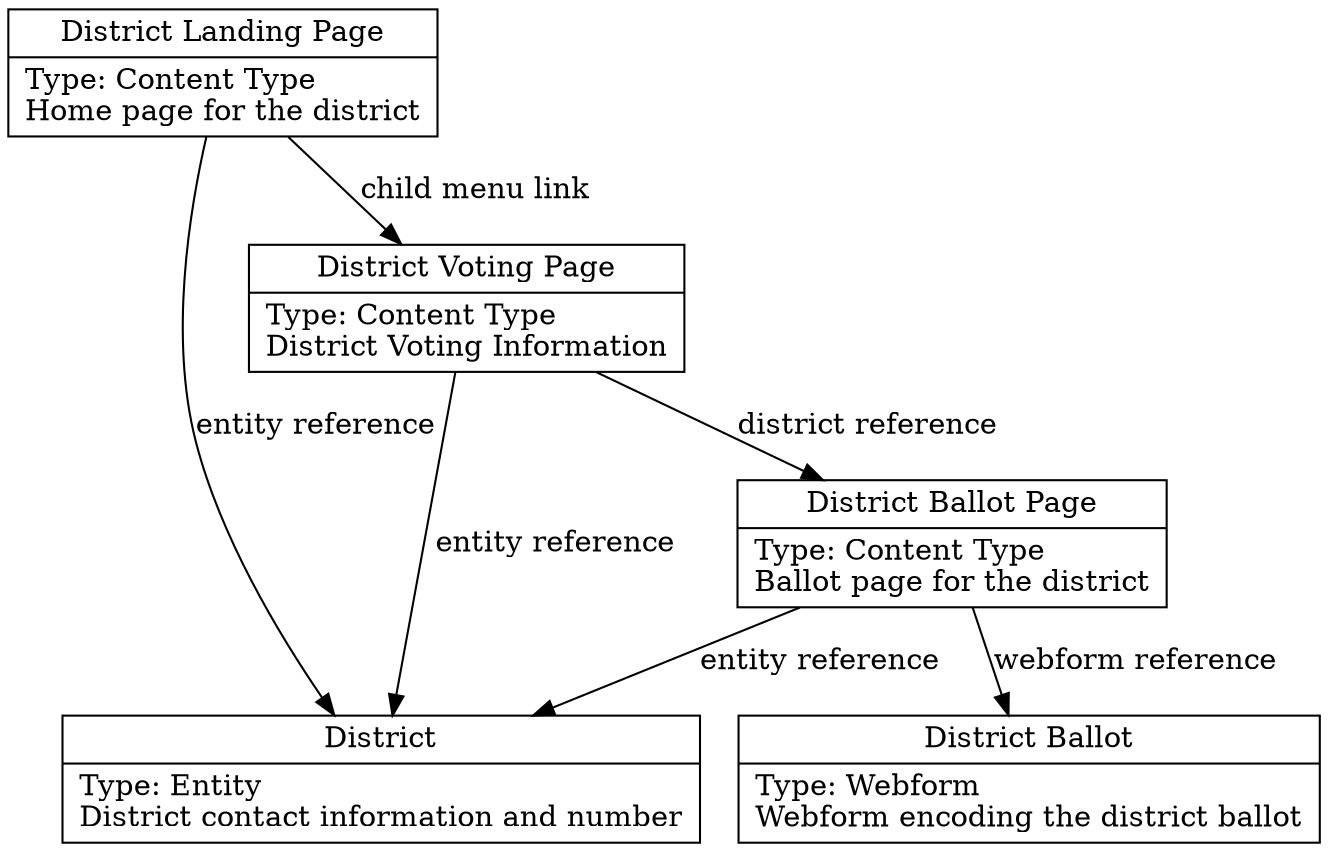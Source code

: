 // Uses Graphviz DOT
// `dot -Tpng diagram.dot > diagram.png`
digraph diagram {
	graph[overlap=false, splines=true]

	"District" [shape=record, label="{\District|
		Type: Entity\l\
		District contact information and number\l\
	}"]

	"District Landing Page" [shape=record, label="{\District Landing Page|
		Type: Content Type\l\
		Home page for the district\l\
	}"]

	"District Voting Page" [shape=record, label="{District Voting Page|\
		Type: Content Type\l\
		District Voting Information\l\
	}"]

	"District Ballot Page" [shape=record, label="{District Ballot Page|\
		Type: Content Type\l\
		Ballot page for the district\l\
	}"]

	"District Ballot" [shape=record, label="{District Ballot|\
		Type: Webform\l\
		Webform encoding the district ballot\l\
	}"]

	"District Landing Page" -> "District" [label="entity reference"]
	"District Voting Page" -> "District" [label="entity reference"]
	"District Ballot Page" -> "District" [label="entity reference"]
	"District Landing Page" -> "District Voting Page" [label="child menu link"]
	"District Voting Page" -> "District Ballot Page" [label="district reference"]
	"District Ballot Page" -> "District Ballot" [label="webform reference"]
}
